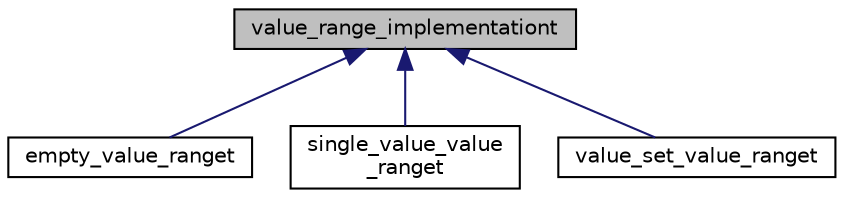 digraph "value_range_implementationt"
{
 // LATEX_PDF_SIZE
  bgcolor="transparent";
  edge [fontname="Helvetica",fontsize="10",labelfontname="Helvetica",labelfontsize="10"];
  node [fontname="Helvetica",fontsize="10",shape=record];
  Node1 [label="value_range_implementationt",height=0.2,width=0.4,color="black", fillcolor="grey75", style="filled", fontcolor="black",tooltip=" "];
  Node1 -> Node2 [dir="back",color="midnightblue",fontsize="10",style="solid",fontname="Helvetica"];
  Node2 [label="empty_value_ranget",height=0.2,width=0.4,color="black",URL="$classempty__value__ranget.html",tooltip=" "];
  Node1 -> Node3 [dir="back",color="midnightblue",fontsize="10",style="solid",fontname="Helvetica"];
  Node3 [label="single_value_value\l_ranget",height=0.2,width=0.4,color="black",URL="$classsingle__value__value__ranget.html",tooltip=" "];
  Node1 -> Node4 [dir="back",color="midnightblue",fontsize="10",style="solid",fontname="Helvetica"];
  Node4 [label="value_set_value_ranget",height=0.2,width=0.4,color="black",URL="$classvalue__set__value__ranget.html",tooltip=" "];
}
